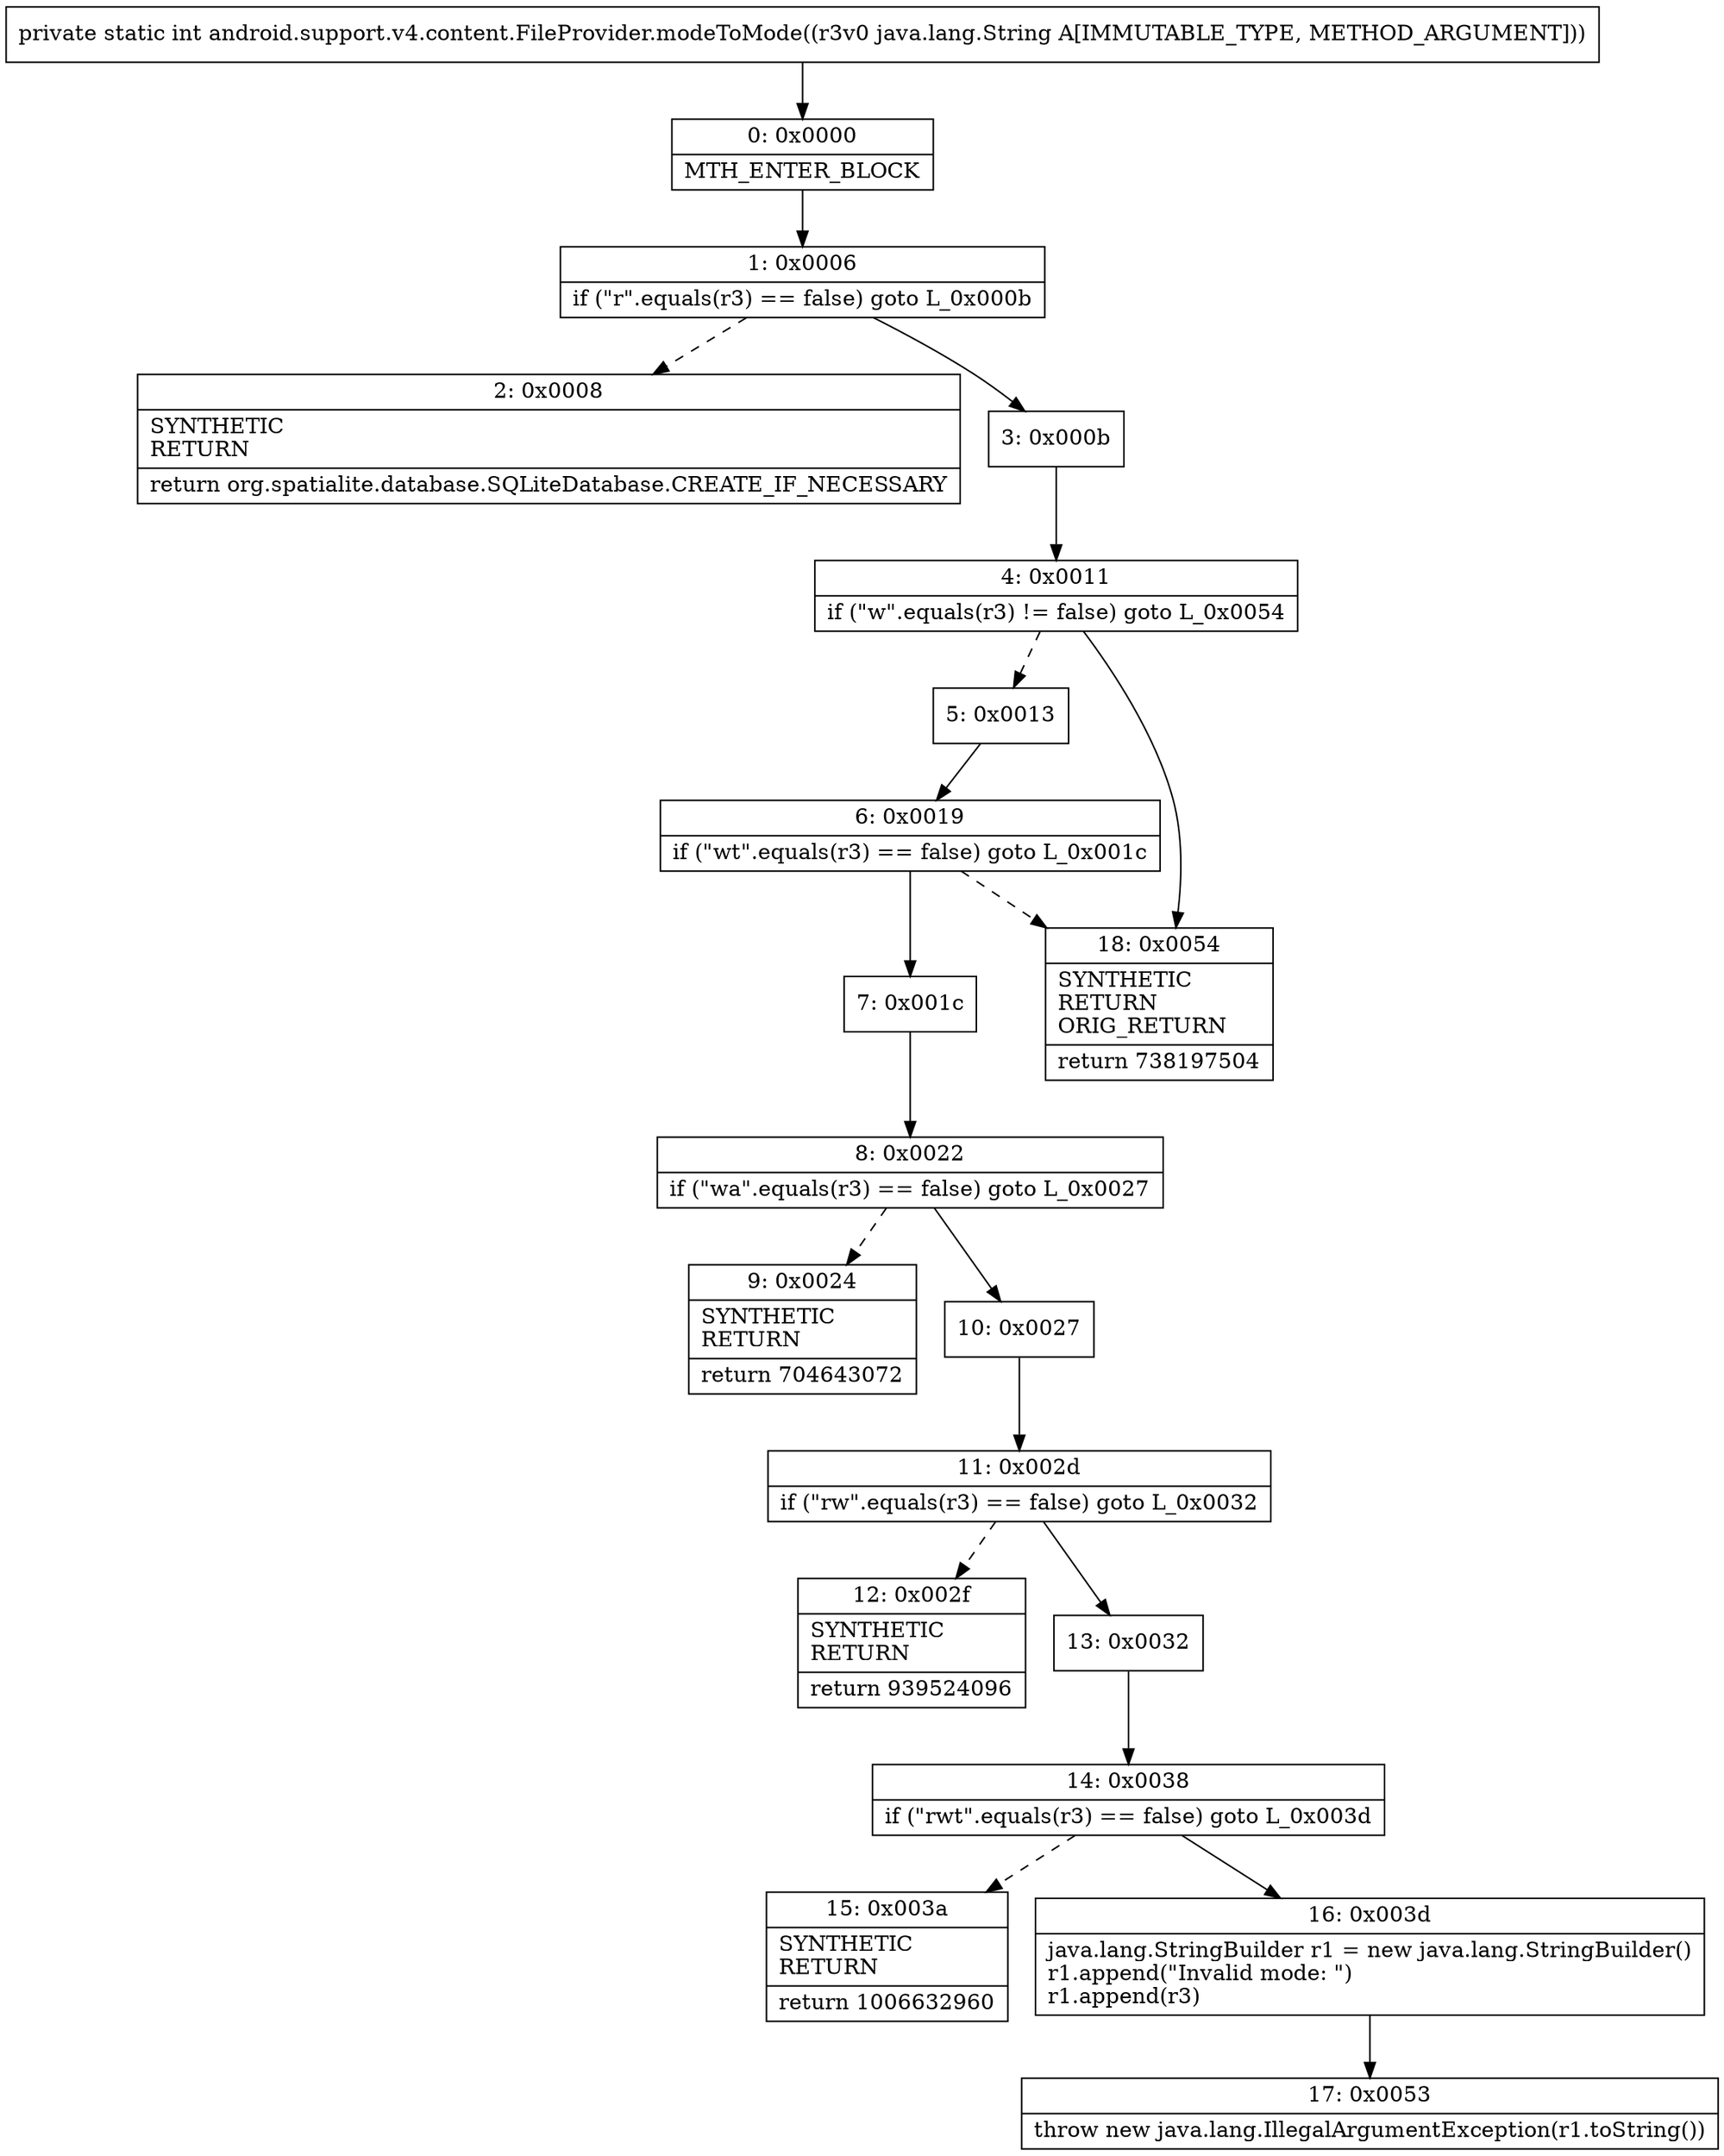 digraph "CFG forandroid.support.v4.content.FileProvider.modeToMode(Ljava\/lang\/String;)I" {
Node_0 [shape=record,label="{0\:\ 0x0000|MTH_ENTER_BLOCK\l}"];
Node_1 [shape=record,label="{1\:\ 0x0006|if (\"r\".equals(r3) == false) goto L_0x000b\l}"];
Node_2 [shape=record,label="{2\:\ 0x0008|SYNTHETIC\lRETURN\l|return org.spatialite.database.SQLiteDatabase.CREATE_IF_NECESSARY\l}"];
Node_3 [shape=record,label="{3\:\ 0x000b}"];
Node_4 [shape=record,label="{4\:\ 0x0011|if (\"w\".equals(r3) != false) goto L_0x0054\l}"];
Node_5 [shape=record,label="{5\:\ 0x0013}"];
Node_6 [shape=record,label="{6\:\ 0x0019|if (\"wt\".equals(r3) == false) goto L_0x001c\l}"];
Node_7 [shape=record,label="{7\:\ 0x001c}"];
Node_8 [shape=record,label="{8\:\ 0x0022|if (\"wa\".equals(r3) == false) goto L_0x0027\l}"];
Node_9 [shape=record,label="{9\:\ 0x0024|SYNTHETIC\lRETURN\l|return 704643072\l}"];
Node_10 [shape=record,label="{10\:\ 0x0027}"];
Node_11 [shape=record,label="{11\:\ 0x002d|if (\"rw\".equals(r3) == false) goto L_0x0032\l}"];
Node_12 [shape=record,label="{12\:\ 0x002f|SYNTHETIC\lRETURN\l|return 939524096\l}"];
Node_13 [shape=record,label="{13\:\ 0x0032}"];
Node_14 [shape=record,label="{14\:\ 0x0038|if (\"rwt\".equals(r3) == false) goto L_0x003d\l}"];
Node_15 [shape=record,label="{15\:\ 0x003a|SYNTHETIC\lRETURN\l|return 1006632960\l}"];
Node_16 [shape=record,label="{16\:\ 0x003d|java.lang.StringBuilder r1 = new java.lang.StringBuilder()\lr1.append(\"Invalid mode: \")\lr1.append(r3)\l}"];
Node_17 [shape=record,label="{17\:\ 0x0053|throw new java.lang.IllegalArgumentException(r1.toString())\l}"];
Node_18 [shape=record,label="{18\:\ 0x0054|SYNTHETIC\lRETURN\lORIG_RETURN\l|return 738197504\l}"];
MethodNode[shape=record,label="{private static int android.support.v4.content.FileProvider.modeToMode((r3v0 java.lang.String A[IMMUTABLE_TYPE, METHOD_ARGUMENT])) }"];
MethodNode -> Node_0;
Node_0 -> Node_1;
Node_1 -> Node_2[style=dashed];
Node_1 -> Node_3;
Node_3 -> Node_4;
Node_4 -> Node_5[style=dashed];
Node_4 -> Node_18;
Node_5 -> Node_6;
Node_6 -> Node_7;
Node_6 -> Node_18[style=dashed];
Node_7 -> Node_8;
Node_8 -> Node_9[style=dashed];
Node_8 -> Node_10;
Node_10 -> Node_11;
Node_11 -> Node_12[style=dashed];
Node_11 -> Node_13;
Node_13 -> Node_14;
Node_14 -> Node_15[style=dashed];
Node_14 -> Node_16;
Node_16 -> Node_17;
}

